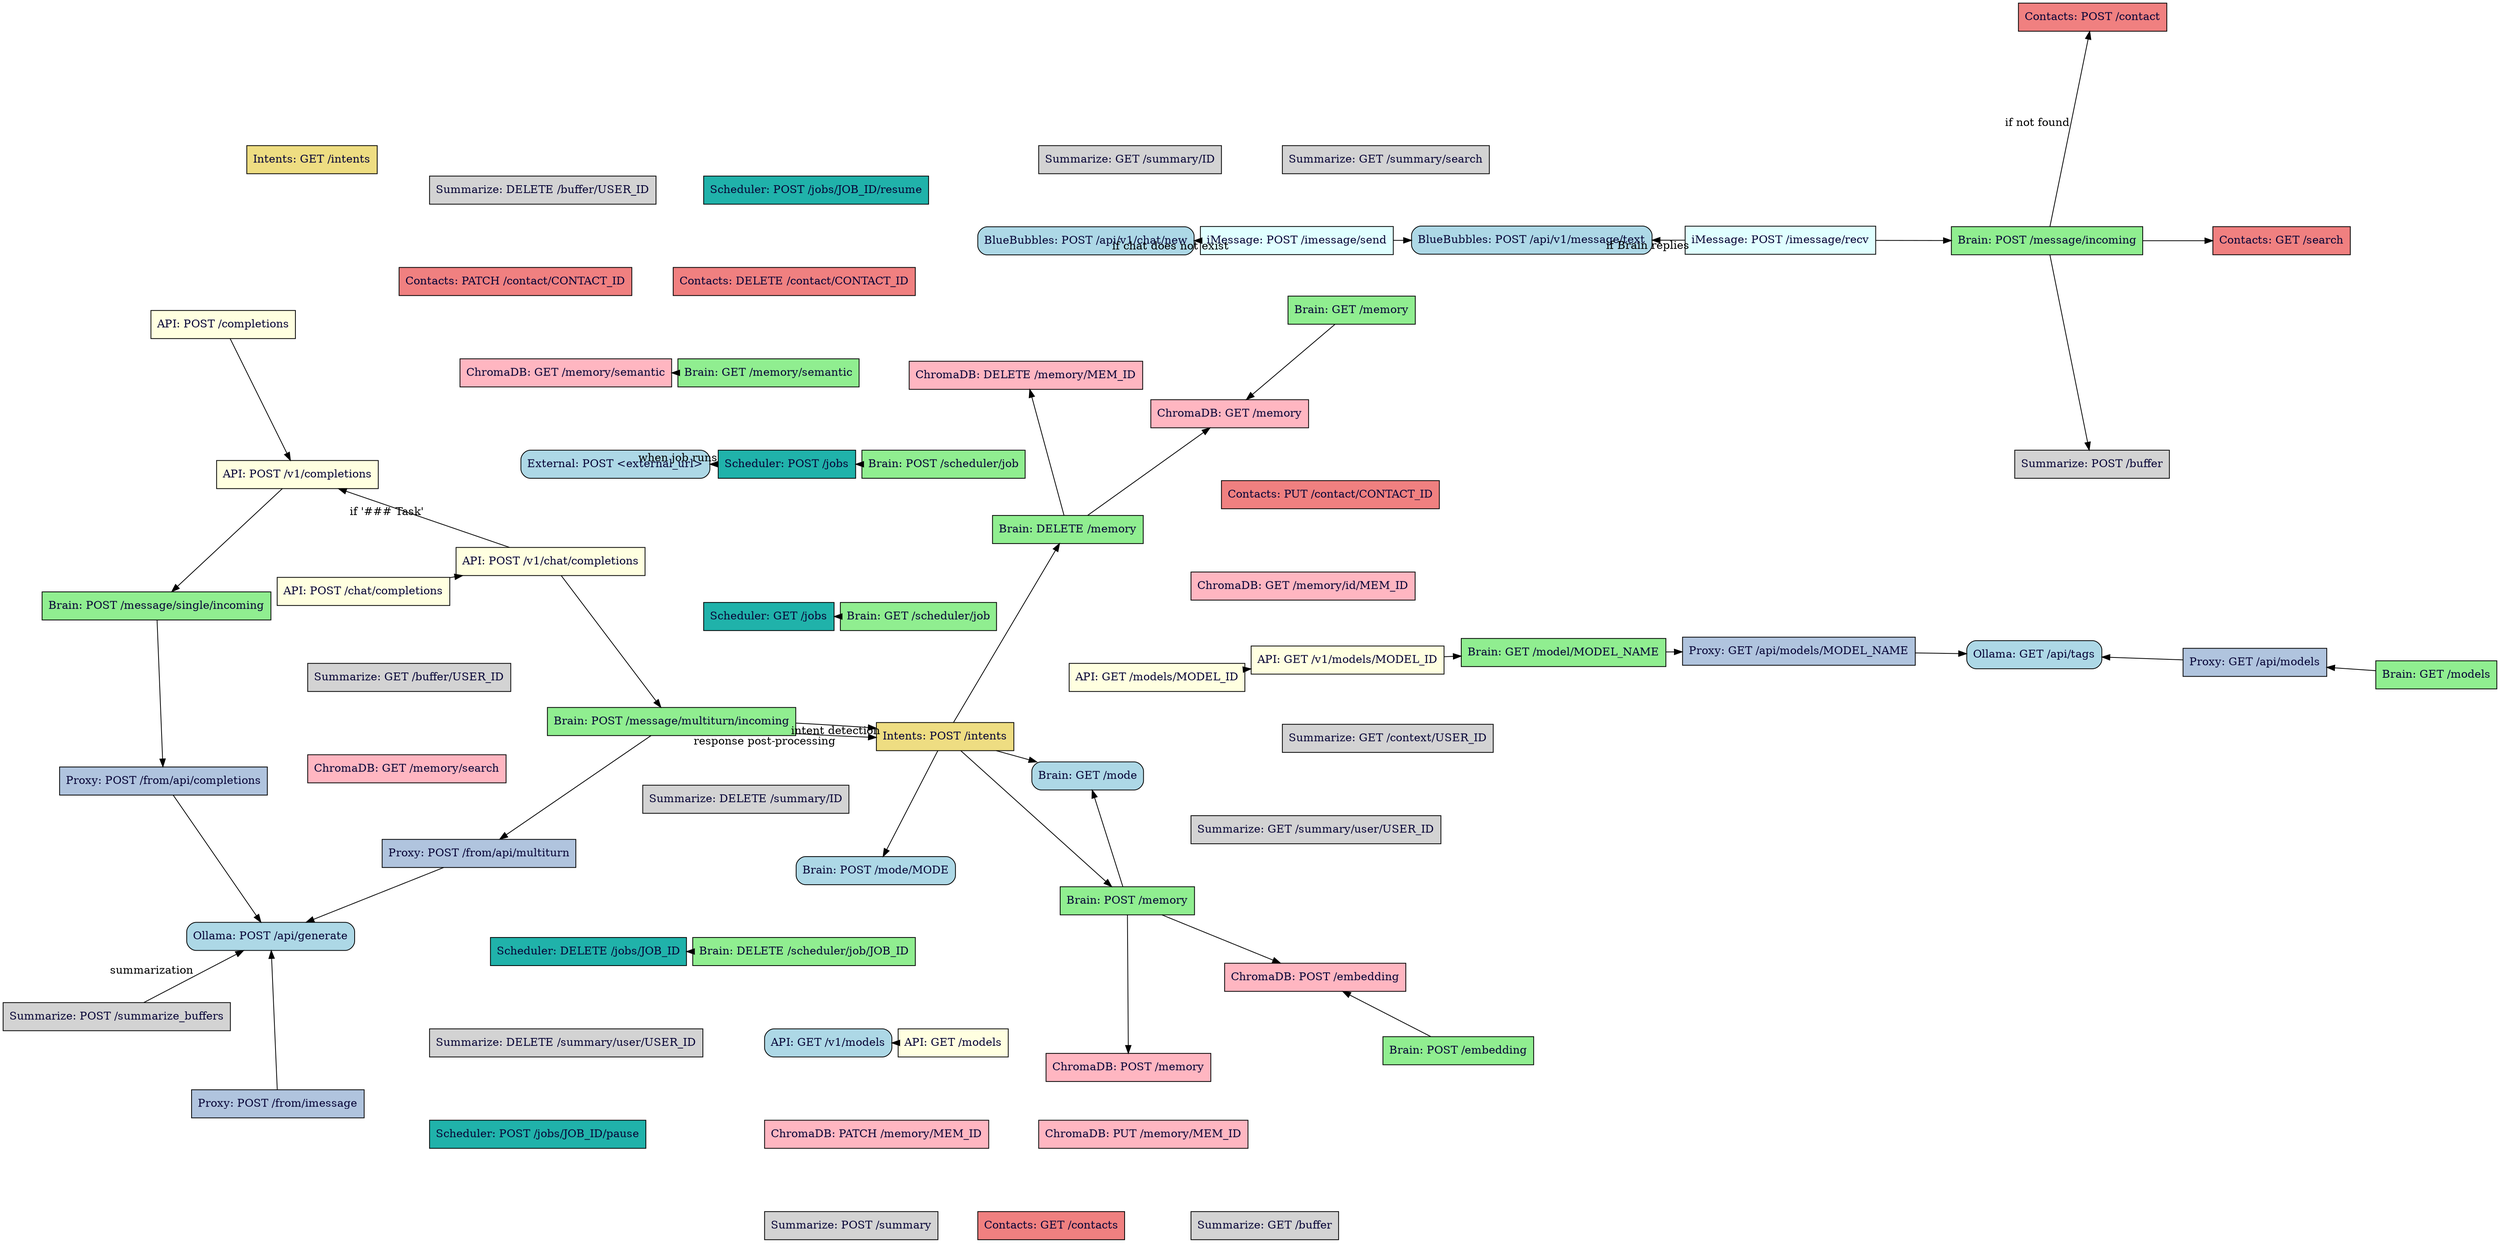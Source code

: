 digraph Microservices {
  /* Force‑directed layout: neato or sfdp are your friends */
  layout=sfdp;       /* or use sfdp for bigger graphs */
  overlap=false;      /* prevent nodes from colliding */
  splines=true;       /* smooth, curved edges */

  /* Global node styling */
  node [
    shape=box,
    style="filled,rounded",
    fillcolor=lightblue,
    fontcolor="#080537"
  ];

  /* Optional: give heavier “gravity” to high‑degree nodes */
  edge [
    weight=2         /* boost spring strength */
  ];

  /* API endpoints */
  subgraph cluster_api {
    label="API endpoints";
    style=dashed;
    color=lightgrey;
    node [style=filled, fillcolor=lightyellow];
    "API: GET /models"
    "API: GET /models/MODEL_ID"
    "API: GET /v1/models/MODEL_ID"
    "API: POST /chat/completions"
    "API: POST /completions"
    "API: POST /v1/chat/completions"
    "API: POST /v1/completions"
  }

  /* Brain endpoints */
  subgraph cluster_brain {
    label="Brain endpoints";
    style=dashed;
    color=lightgrey;
    node [style=filled, fillcolor=lightgreen];
    "Brain: DELETE /memory"
    "Brain: DELETE /scheduler/job/JOB_ID"
    "Brain: GET /memory"
    "Brain: GET /memory/semantic"
    "Brain: GET /model/MODEL_NAME"
    "Brain: GET /models"
    "Brain: GET /scheduler/job"
    "Brain: POST /embedding"
    "Brain: POST /memory"
    "Brain: POST /message/incoming"
    "Brain: POST /message/multiturn/incoming"
    "Brain: POST /message/single/incoming"
    "Brain: POST /scheduler/job"
  }

  /* ChromaDB endpoints */
  subgraph cluster_chromadb {
    label="ChromaDB endpoints";
    style=dashed;
    color=lightgrey;
    node [style=filled, fillcolor=lightpink];
    "ChromaDB: DELETE /memory/MEM_ID"
    "ChromaDB: GET /memory"
    "ChromaDB: GET /memory/id/MEM_ID"
    "ChromaDB: GET /memory/search"
    "ChromaDB: GET /memory/semantic"
    "ChromaDB: PATCH /memory/MEM_ID"
    "ChromaDB: POST /embedding"
    "ChromaDB: POST /memory"
    "ChromaDB: PUT /memory/MEM_ID"
  }

  /* Contacts endpoints */
  subgraph cluster_contacts {
    label="Contacts endpoints";
    style=dashed;
    color=lightgrey;
    node [style=filled, fillcolor=lightcoral];
    "Contacts: DELETE /contact/CONTACT_ID"
    "Contacts: GET /contacts"
    "Contacts: GET /search"
    "Contacts: PATCH /contact/CONTACT_ID"
    "Contacts: POST /contact"
    "Contacts: PUT /contact/CONTACT_ID"
  }

  /* iMessage endpoints */
  subgraph cluster_imessage {
    label="iMessage endpoints";
    style=dashed;
    color=lightgrey;
    node [style=filled, fillcolor=lightcyan];
    "iMessage: POST /imessage/recv"
    "iMessage: POST /imessage/send"
  }

  /* Intents endpoints */
  subgraph cluster_intents {
    label="Intents endpoints";
    style=dashed;
    color=lightgrey;
    node [style=filled, fillcolor=lightgoldenrod];
    "Intents: GET /intents"
    "Intents: POST /intents"
  }

  /* Proxy endpoints */
  subgraph cluster_proxy {
    label="Proxy endpoints";
    style=dashed;
    color=lightgrey;
    node [style=filled, fillcolor=lightsteelblue];
    "Proxy: GET /api/models"
    "Proxy: GET /api/models/MODEL_NAME"
    "Proxy: POST /from/api/completions"
    "Proxy: POST /from/api/multiturn"
    "Proxy: POST /from/imessage"
  }

  /* Scheduler endpoints */
  subgraph cluster_scheduler {
    label="Scheduler endpoints";
    style=dashed;
    color=lightgrey;
    node [style=filled, fillcolor=lightseagreen];
    "Scheduler: DELETE /jobs/JOB_ID"
    "Scheduler: GET /jobs"
    "Scheduler: POST /jobs"
    "Scheduler: POST /jobs/JOB_ID/pause"
    "Scheduler: POST /jobs/JOB_ID/resume"
  }

  /* Summarize endpoints */
  subgraph cluster_summarize {
    label="Summarize endpoints";
    style=dashed;
    color=lightgrey;
    node [style=filled, fillcolor=lightgray];
    "Summarize: DELETE /buffer/USER_ID"
    "Summarize: DELETE /summary/ID"
    "Summarize: DELETE /summary/user/USER_ID"
    "Summarize: GET /buffer"
    "Summarize: GET /buffer/USER_ID"
    "Summarize: GET /context/USER_ID"
    "Summarize: GET /summary/ID"
    "Summarize: GET /summary/search"
    "Summarize: GET /summary/user/USER_ID"
    "Summarize: POST /buffer"
    "Summarize: POST /summarize_buffers"
    "Summarize: POST /summary"
  }

  /* No external dependencies for contacts endpoints (all DB local) */

  /* No external dependencies for intents endpoints (all logic local) */

  /* Describe connections */
  /* API endpoint dependencies */
  "API: POST /v1/chat/completions" -> "Brain: POST /message/multiturn/incoming"
  "API: POST /v1/completions" -> "Brain: POST /message/single/incoming"
  "API: GET /v1/models/MODEL_ID" -> "Brain: GET /model/MODEL_NAME"
  "API: POST /completions" -> "API: POST /v1/completions"
  "API: POST /chat/completions" -> "API: POST /v1/chat/completions"
  "API: GET /models" -> "API: GET /v1/models"
  "API: GET /models/MODEL_ID" -> "API: GET /v1/models/MODEL_ID"
  "API: POST /v1/chat/completions" -> "API: POST /v1/completions" [label="if '### Task'"]

  /* Brain endpoint dependencies */
  "Brain: POST /embedding" -> "ChromaDB: POST /embedding"
  "Brain: GET /models" -> "Proxy: GET /api/models"
  "Brain: GET /model/MODEL_NAME" -> "Proxy: GET /api/models/MODEL_NAME"
  "Brain: POST /scheduler/job" -> "Scheduler: POST /jobs"
  "Brain: GET /scheduler/job" -> "Scheduler: GET /jobs"
  "Brain: DELETE /scheduler/job/JOB_ID" -> "Scheduler: DELETE /jobs/JOB_ID"
  "Brain: POST /message/incoming" -> "Contacts: GET /search"
  "Brain: POST /message/incoming" -> "Contacts: POST /contact" [label="if not found"]
  "Brain: POST /message/incoming" -> "Summarize: POST /buffer"
  "Brain: POST /message/single/incoming" -> "Proxy: POST /from/api/completions"
  "Brain: POST /message/multiturn/incoming" -> "Intents: POST /intents" [label="intent detection"]
  "Brain: POST /message/multiturn/incoming" -> "Proxy: POST /from/api/multiturn"
  "Brain: POST /message/multiturn/incoming" -> "Intents: POST /intents" [label="response post-processing"]
  "Brain: GET /memory" -> "ChromaDB: GET /memory"
  "Brain: GET /memory/semantic" -> "ChromaDB: GET /memory/semantic"
  "Brain: POST /memory" -> "Brain: GET /mode"
  "Brain: POST /memory" -> "ChromaDB: POST /embedding"
  "Brain: POST /memory" -> "ChromaDB: POST /memory"
  "Brain: DELETE /memory" -> "ChromaDB: GET /memory"
  "Brain: DELETE /memory" -> "ChromaDB: DELETE /memory/MEM_ID"

  /* iMessage endpoint dependencies */
  "iMessage: POST /imessage/send" -> "BlueBubbles: POST /api/v1/message/text"
  "iMessage: POST /imessage/send" -> "BlueBubbles: POST /api/v1/chat/new" [label="if chat does not exist"]
  "iMessage: POST /imessage/recv" -> "Brain: POST /message/incoming"
  "iMessage: POST /imessage/recv" -> "BlueBubbles: POST /api/v1/message/text" [label="if Brain replies"]

  /* Intents service dependencies (calls to Brain) */
  "Intents: POST /intents" -> "Brain: GET /mode"
  "Intents: POST /intents" -> "Brain: POST /mode/MODE"
  "Intents: POST /intents" -> "Brain: POST /memory"
  "Intents: POST /intents" -> "Brain: DELETE /memory"

  /* Proxy endpoint dependencies */
  "Proxy: POST /from/api/completions" -> "Ollama: POST /api/generate"
  "Proxy: POST /from/api/multiturn" -> "Ollama: POST /api/generate"
  "Proxy: POST /from/imessage" -> "Ollama: POST /api/generate"
  "Proxy: GET /api/models" -> "Ollama: GET /api/tags"
  "Proxy: GET /api/models/MODEL_NAME" -> "Ollama: GET /api/tags"

  /* Scheduler endpoint dependencies */
  "Scheduler: POST /jobs" -> "External: POST <external_url>" [label="when job runs"]

  /* Summarize endpoint dependencies */
  "Summarize: POST /summarize_buffers" -> "Ollama: POST /api/generate" [label="summarization"]
}

/* generate with twopi -Tsvg endpoint.dot -o endpoint.svg or neato -Tpng endpoint.dot -o endpoint.png */